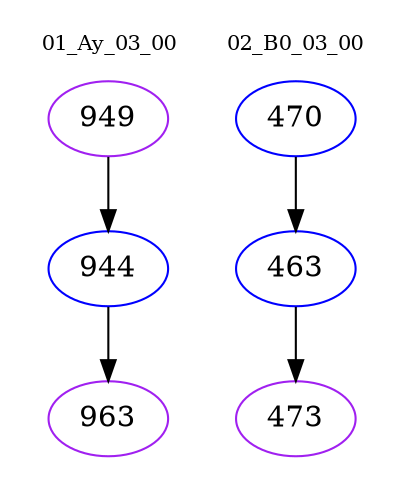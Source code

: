 digraph{
subgraph cluster_0 {
color = white
label = "01_Ay_03_00";
fontsize=10;
T0_949 [label="949", color="purple"]
T0_949 -> T0_944 [color="black"]
T0_944 [label="944", color="blue"]
T0_944 -> T0_963 [color="black"]
T0_963 [label="963", color="purple"]
}
subgraph cluster_1 {
color = white
label = "02_B0_03_00";
fontsize=10;
T1_470 [label="470", color="blue"]
T1_470 -> T1_463 [color="black"]
T1_463 [label="463", color="blue"]
T1_463 -> T1_473 [color="black"]
T1_473 [label="473", color="purple"]
}
}
